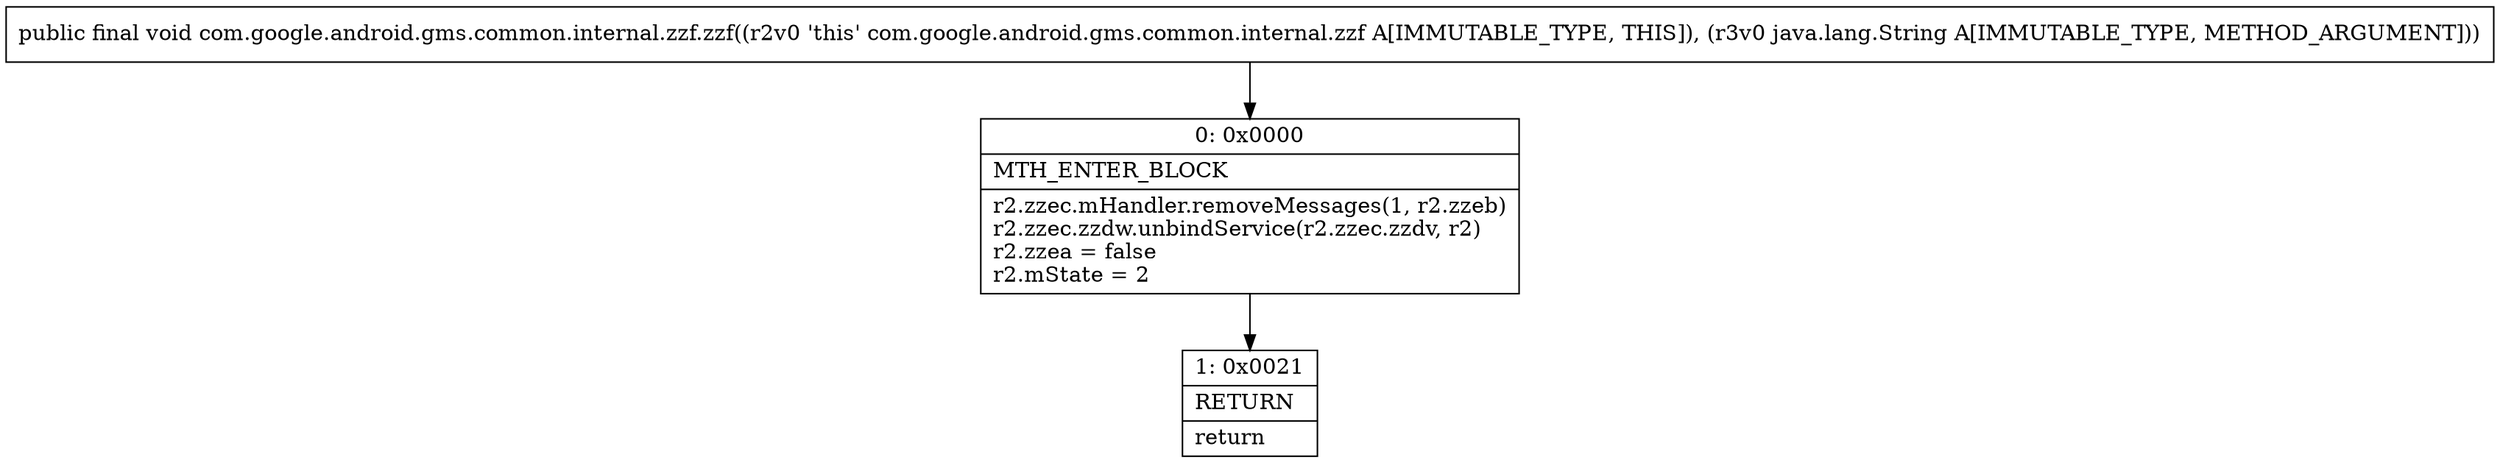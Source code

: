 digraph "CFG forcom.google.android.gms.common.internal.zzf.zzf(Ljava\/lang\/String;)V" {
Node_0 [shape=record,label="{0\:\ 0x0000|MTH_ENTER_BLOCK\l|r2.zzec.mHandler.removeMessages(1, r2.zzeb)\lr2.zzec.zzdw.unbindService(r2.zzec.zzdv, r2)\lr2.zzea = false\lr2.mState = 2\l}"];
Node_1 [shape=record,label="{1\:\ 0x0021|RETURN\l|return\l}"];
MethodNode[shape=record,label="{public final void com.google.android.gms.common.internal.zzf.zzf((r2v0 'this' com.google.android.gms.common.internal.zzf A[IMMUTABLE_TYPE, THIS]), (r3v0 java.lang.String A[IMMUTABLE_TYPE, METHOD_ARGUMENT])) }"];
MethodNode -> Node_0;
Node_0 -> Node_1;
}


